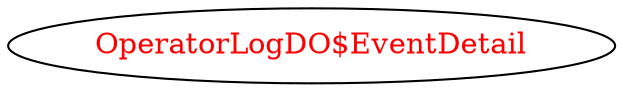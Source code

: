 digraph dependencyGraph {
 concentrate=true;
 ranksep="2.0";
 rankdir="LR"; 
 splines="ortho";
"OperatorLogDO$EventDetail" [fontcolor="red"];
}